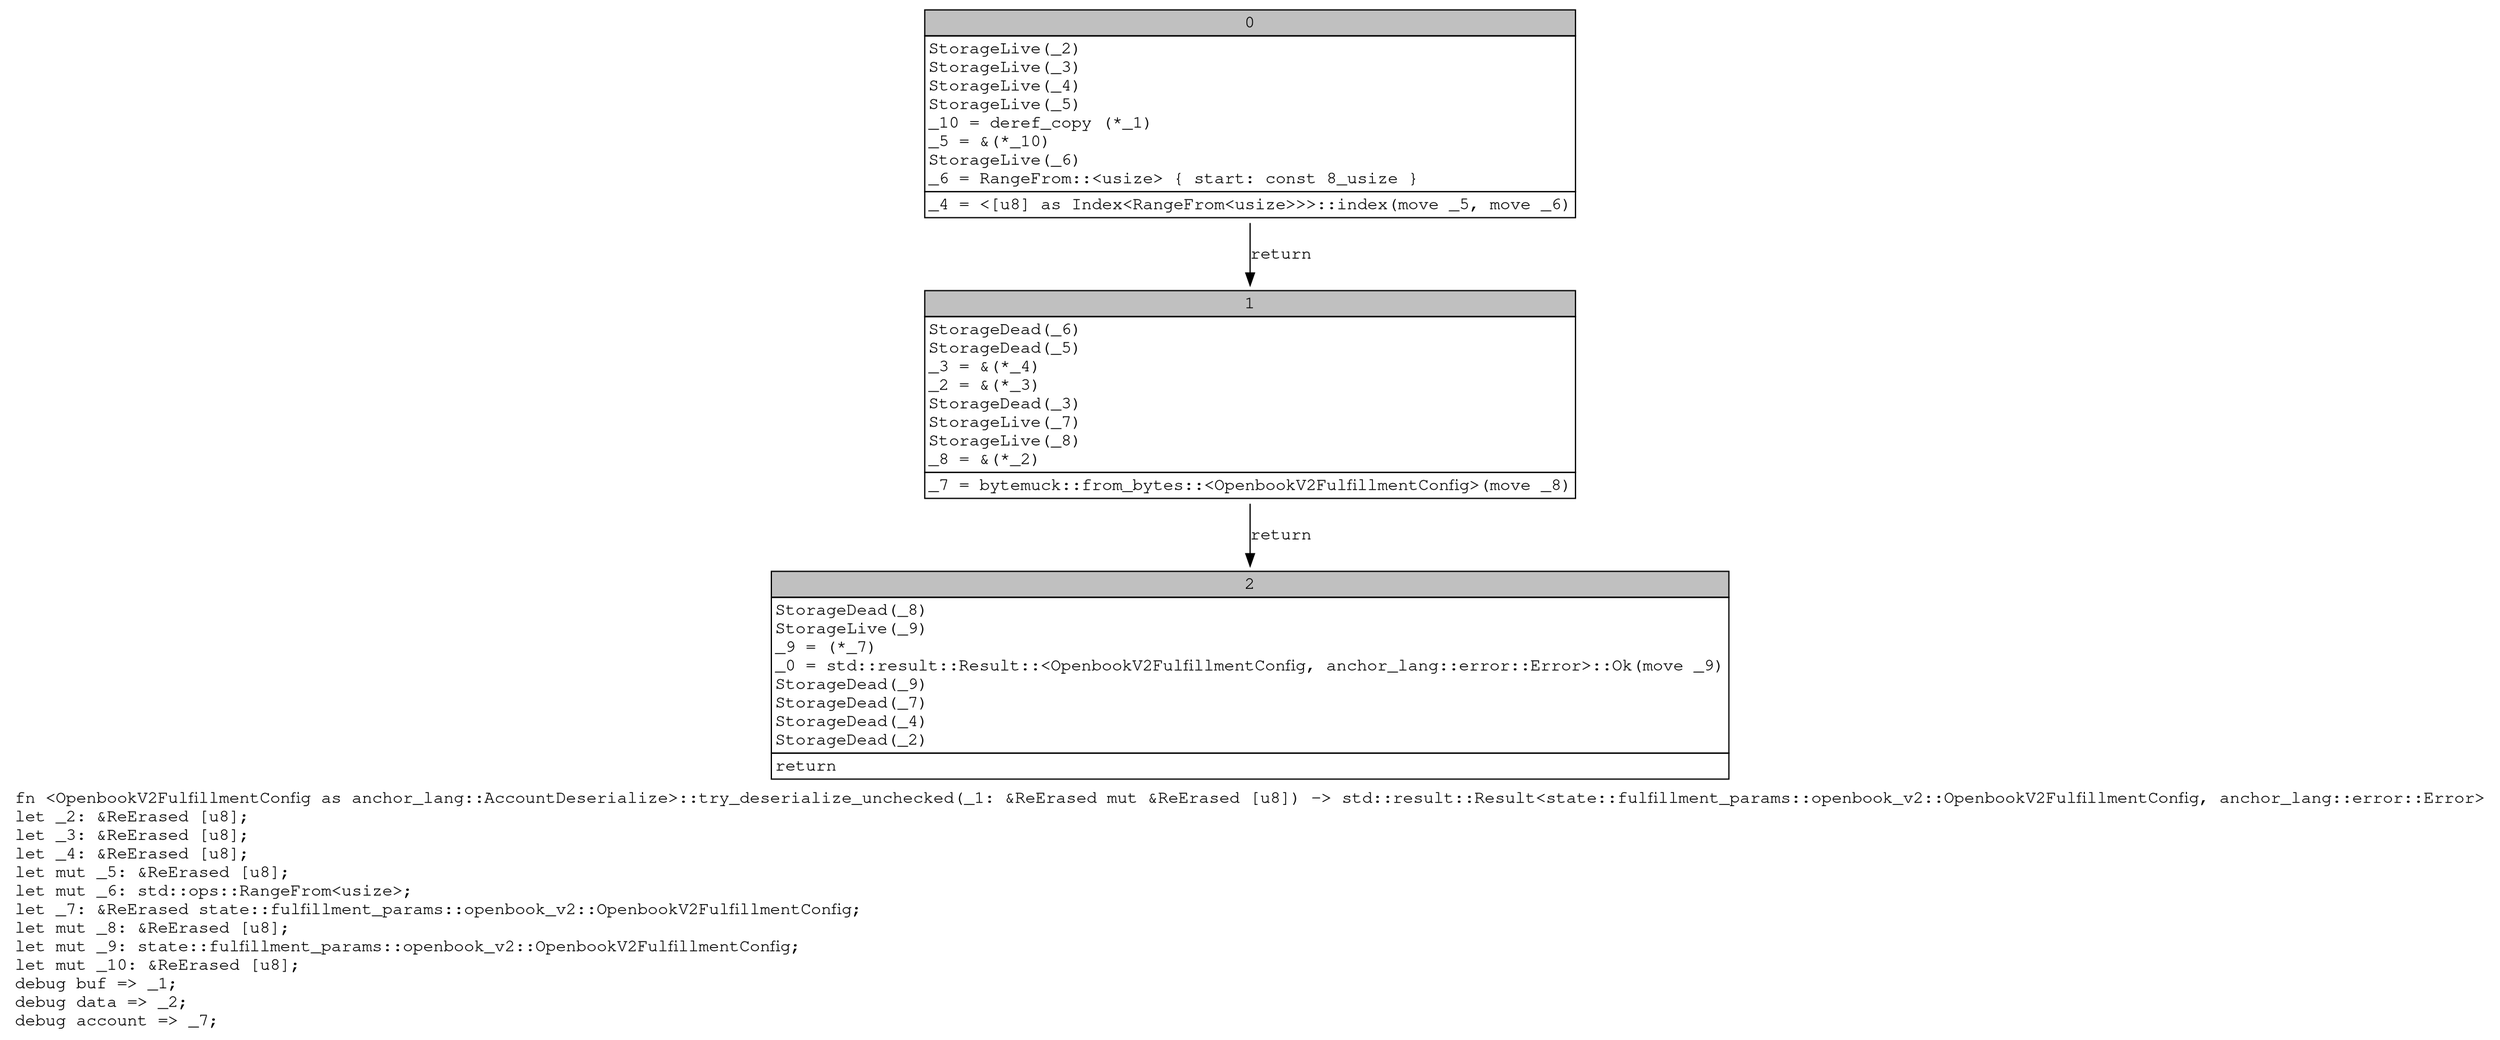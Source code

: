 digraph Mir_0_16206 {
    graph [fontname="Courier, monospace"];
    node [fontname="Courier, monospace"];
    edge [fontname="Courier, monospace"];
    label=<fn &lt;OpenbookV2FulfillmentConfig as anchor_lang::AccountDeserialize&gt;::try_deserialize_unchecked(_1: &amp;ReErased mut &amp;ReErased [u8]) -&gt; std::result::Result&lt;state::fulfillment_params::openbook_v2::OpenbookV2FulfillmentConfig, anchor_lang::error::Error&gt;<br align="left"/>let _2: &amp;ReErased [u8];<br align="left"/>let _3: &amp;ReErased [u8];<br align="left"/>let _4: &amp;ReErased [u8];<br align="left"/>let mut _5: &amp;ReErased [u8];<br align="left"/>let mut _6: std::ops::RangeFrom&lt;usize&gt;;<br align="left"/>let _7: &amp;ReErased state::fulfillment_params::openbook_v2::OpenbookV2FulfillmentConfig;<br align="left"/>let mut _8: &amp;ReErased [u8];<br align="left"/>let mut _9: state::fulfillment_params::openbook_v2::OpenbookV2FulfillmentConfig;<br align="left"/>let mut _10: &amp;ReErased [u8];<br align="left"/>debug buf =&gt; _1;<br align="left"/>debug data =&gt; _2;<br align="left"/>debug account =&gt; _7;<br align="left"/>>;
    bb0__0_16206 [shape="none", label=<<table border="0" cellborder="1" cellspacing="0"><tr><td bgcolor="gray" align="center" colspan="1">0</td></tr><tr><td align="left" balign="left">StorageLive(_2)<br/>StorageLive(_3)<br/>StorageLive(_4)<br/>StorageLive(_5)<br/>_10 = deref_copy (*_1)<br/>_5 = &amp;(*_10)<br/>StorageLive(_6)<br/>_6 = RangeFrom::&lt;usize&gt; { start: const 8_usize }<br/></td></tr><tr><td align="left">_4 = &lt;[u8] as Index&lt;RangeFrom&lt;usize&gt;&gt;&gt;::index(move _5, move _6)</td></tr></table>>];
    bb1__0_16206 [shape="none", label=<<table border="0" cellborder="1" cellspacing="0"><tr><td bgcolor="gray" align="center" colspan="1">1</td></tr><tr><td align="left" balign="left">StorageDead(_6)<br/>StorageDead(_5)<br/>_3 = &amp;(*_4)<br/>_2 = &amp;(*_3)<br/>StorageDead(_3)<br/>StorageLive(_7)<br/>StorageLive(_8)<br/>_8 = &amp;(*_2)<br/></td></tr><tr><td align="left">_7 = bytemuck::from_bytes::&lt;OpenbookV2FulfillmentConfig&gt;(move _8)</td></tr></table>>];
    bb2__0_16206 [shape="none", label=<<table border="0" cellborder="1" cellspacing="0"><tr><td bgcolor="gray" align="center" colspan="1">2</td></tr><tr><td align="left" balign="left">StorageDead(_8)<br/>StorageLive(_9)<br/>_9 = (*_7)<br/>_0 = std::result::Result::&lt;OpenbookV2FulfillmentConfig, anchor_lang::error::Error&gt;::Ok(move _9)<br/>StorageDead(_9)<br/>StorageDead(_7)<br/>StorageDead(_4)<br/>StorageDead(_2)<br/></td></tr><tr><td align="left">return</td></tr></table>>];
    bb0__0_16206 -> bb1__0_16206 [label="return"];
    bb1__0_16206 -> bb2__0_16206 [label="return"];
}
